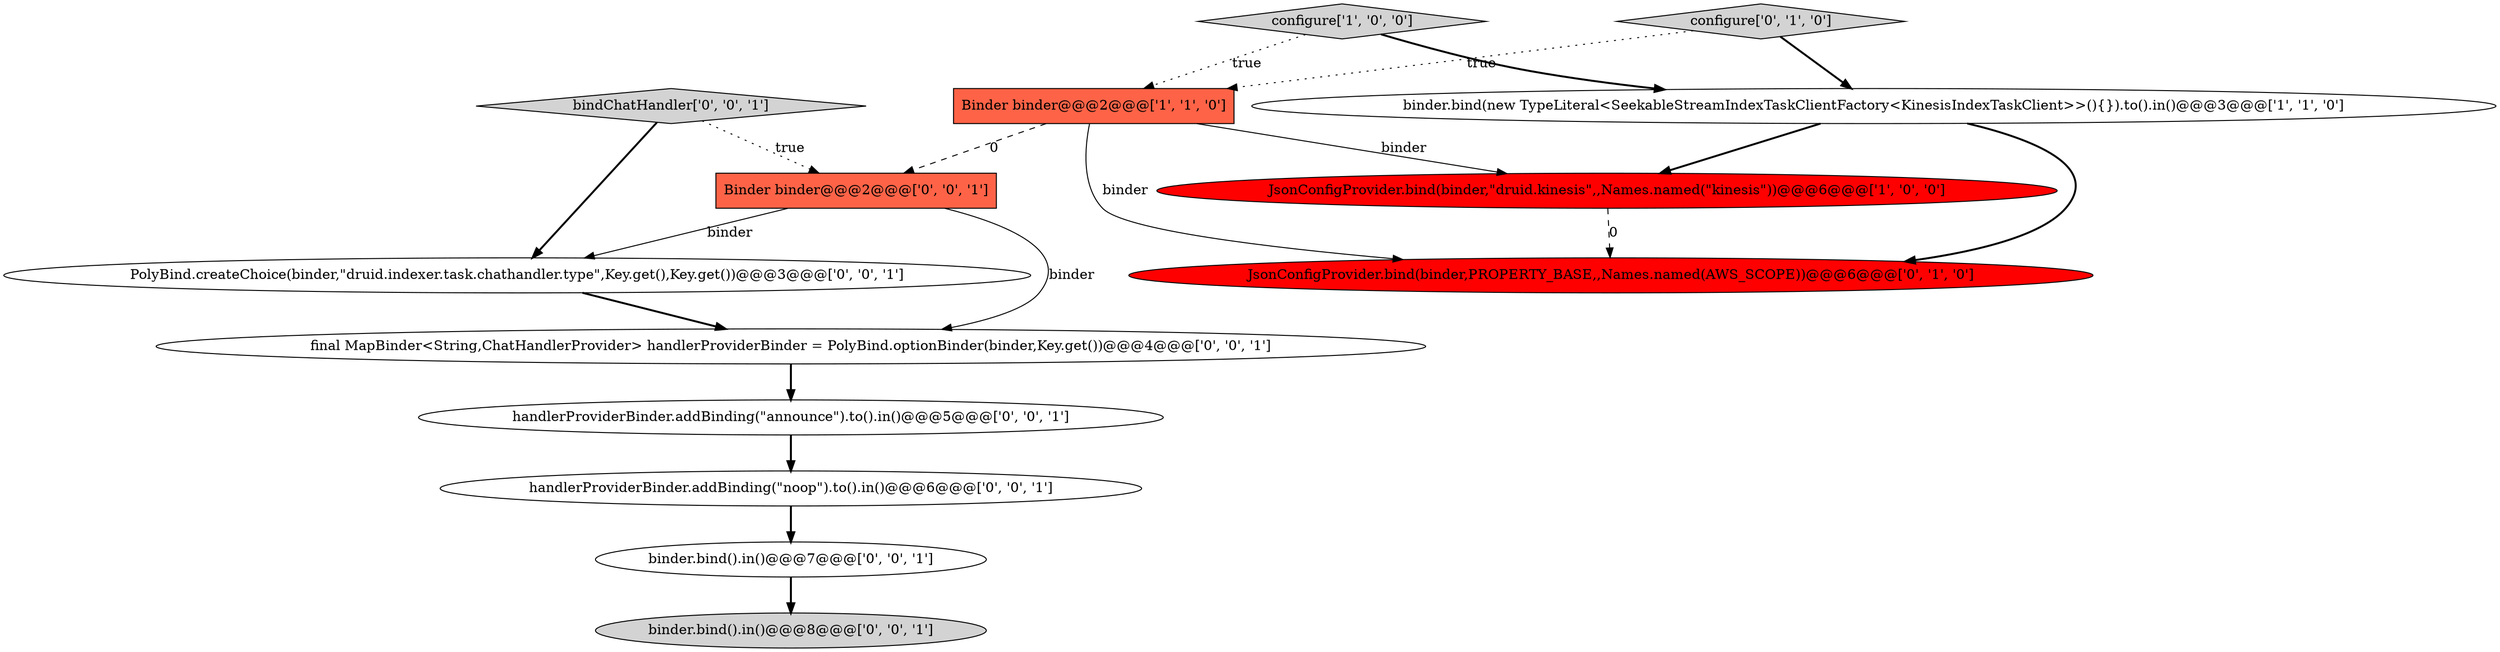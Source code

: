 digraph {
0 [style = filled, label = "JsonConfigProvider.bind(binder,\"druid.kinesis\",,Names.named(\"kinesis\"))@@@6@@@['1', '0', '0']", fillcolor = red, shape = ellipse image = "AAA1AAABBB1BBB"];
1 [style = filled, label = "configure['1', '0', '0']", fillcolor = lightgray, shape = diamond image = "AAA0AAABBB1BBB"];
11 [style = filled, label = "PolyBind.createChoice(binder,\"druid.indexer.task.chathandler.type\",Key.get(),Key.get())@@@3@@@['0', '0', '1']", fillcolor = white, shape = ellipse image = "AAA0AAABBB3BBB"];
10 [style = filled, label = "Binder binder@@@2@@@['0', '0', '1']", fillcolor = tomato, shape = box image = "AAA0AAABBB3BBB"];
8 [style = filled, label = "final MapBinder<String,ChatHandlerProvider> handlerProviderBinder = PolyBind.optionBinder(binder,Key.get())@@@4@@@['0', '0', '1']", fillcolor = white, shape = ellipse image = "AAA0AAABBB3BBB"];
5 [style = filled, label = "JsonConfigProvider.bind(binder,PROPERTY_BASE,,Names.named(AWS_SCOPE))@@@6@@@['0', '1', '0']", fillcolor = red, shape = ellipse image = "AAA1AAABBB2BBB"];
2 [style = filled, label = "Binder binder@@@2@@@['1', '1', '0']", fillcolor = tomato, shape = box image = "AAA0AAABBB1BBB"];
12 [style = filled, label = "handlerProviderBinder.addBinding(\"announce\").to().in()@@@5@@@['0', '0', '1']", fillcolor = white, shape = ellipse image = "AAA0AAABBB3BBB"];
6 [style = filled, label = "handlerProviderBinder.addBinding(\"noop\").to().in()@@@6@@@['0', '0', '1']", fillcolor = white, shape = ellipse image = "AAA0AAABBB3BBB"];
7 [style = filled, label = "binder.bind().in()@@@7@@@['0', '0', '1']", fillcolor = white, shape = ellipse image = "AAA0AAABBB3BBB"];
9 [style = filled, label = "binder.bind().in()@@@8@@@['0', '0', '1']", fillcolor = lightgray, shape = ellipse image = "AAA0AAABBB3BBB"];
3 [style = filled, label = "binder.bind(new TypeLiteral<SeekableStreamIndexTaskClientFactory<KinesisIndexTaskClient>>(){}).to().in()@@@3@@@['1', '1', '0']", fillcolor = white, shape = ellipse image = "AAA0AAABBB1BBB"];
4 [style = filled, label = "configure['0', '1', '0']", fillcolor = lightgray, shape = diamond image = "AAA0AAABBB2BBB"];
13 [style = filled, label = "bindChatHandler['0', '0', '1']", fillcolor = lightgray, shape = diamond image = "AAA0AAABBB3BBB"];
1->3 [style = bold, label=""];
7->9 [style = bold, label=""];
2->0 [style = solid, label="binder"];
4->3 [style = bold, label=""];
10->8 [style = solid, label="binder"];
11->8 [style = bold, label=""];
3->5 [style = bold, label=""];
10->11 [style = solid, label="binder"];
6->7 [style = bold, label=""];
1->2 [style = dotted, label="true"];
0->5 [style = dashed, label="0"];
13->10 [style = dotted, label="true"];
12->6 [style = bold, label=""];
13->11 [style = bold, label=""];
8->12 [style = bold, label=""];
2->5 [style = solid, label="binder"];
3->0 [style = bold, label=""];
2->10 [style = dashed, label="0"];
4->2 [style = dotted, label="true"];
}
